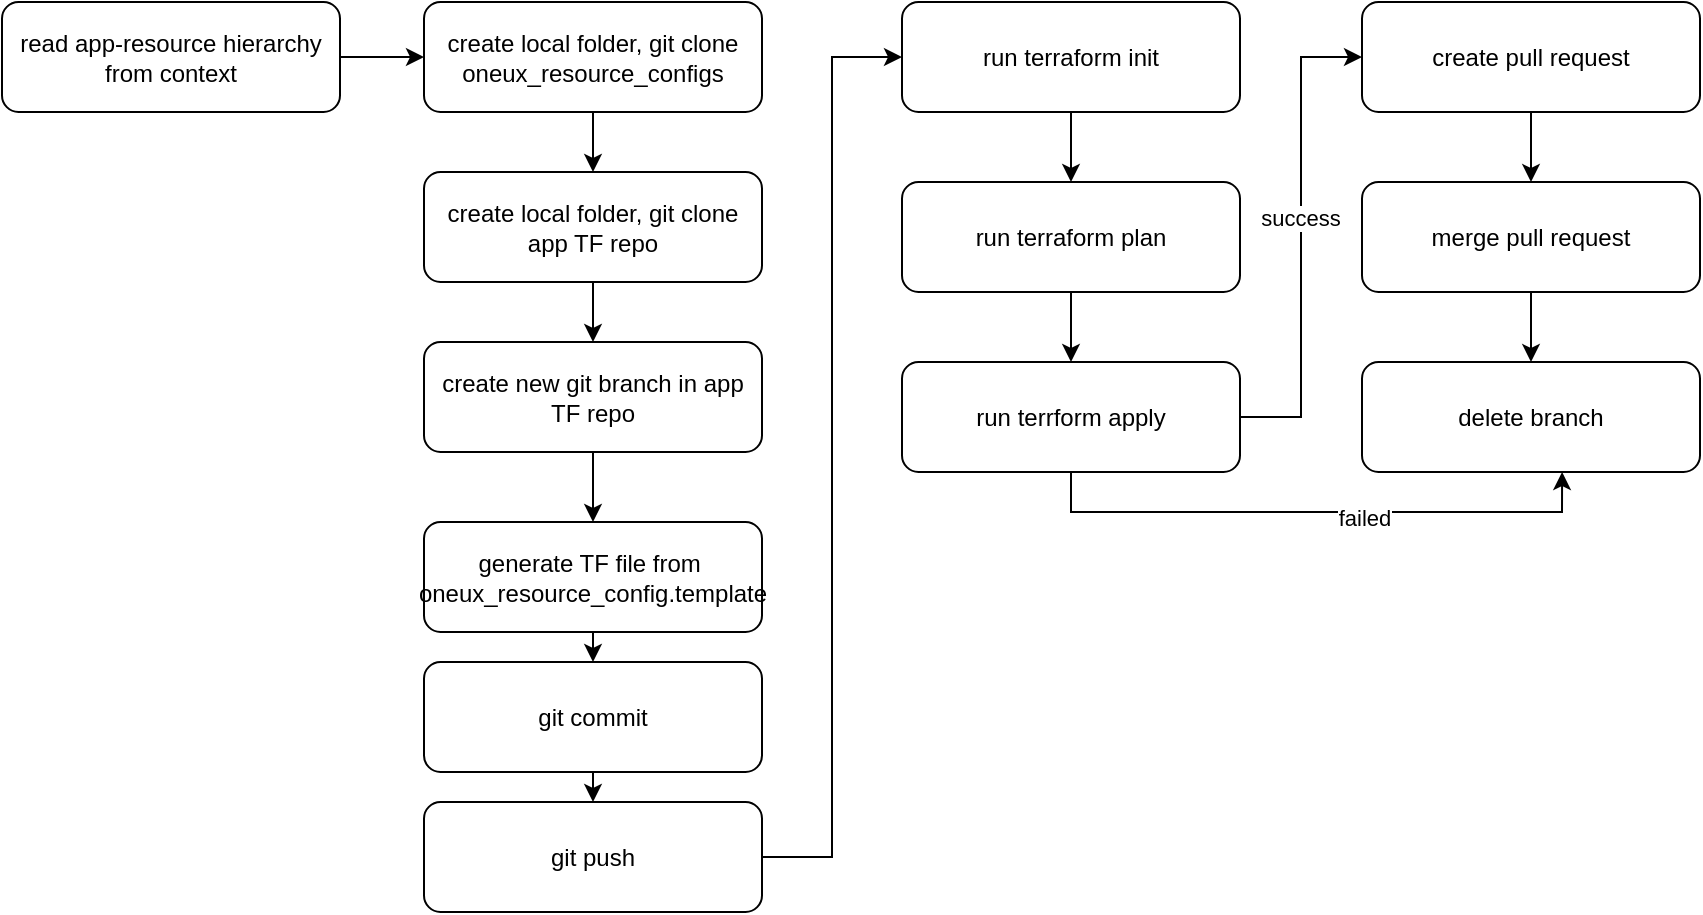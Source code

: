 <mxfile version="15.4.3" type="github">
  <diagram id="C5RBs43oDa-KdzZeNtuy" name="Page-1">
    <mxGraphModel dx="846" dy="392" grid="1" gridSize="10" guides="1" tooltips="1" connect="1" arrows="1" fold="1" page="1" pageScale="1" pageWidth="827" pageHeight="1169" math="0" shadow="0">
      <root>
        <mxCell id="WIyWlLk6GJQsqaUBKTNV-0" />
        <mxCell id="WIyWlLk6GJQsqaUBKTNV-1" parent="WIyWlLk6GJQsqaUBKTNV-0" />
        <mxCell id="1nmihoqW4mfk5_uz0Vci-8" style="edgeStyle=orthogonalEdgeStyle;rounded=0;orthogonalLoop=1;jettySize=auto;html=1;exitX=0.5;exitY=1;exitDx=0;exitDy=0;entryX=0.5;entryY=0;entryDx=0;entryDy=0;" edge="1" parent="WIyWlLk6GJQsqaUBKTNV-1" source="1nmihoqW4mfk5_uz0Vci-0" target="1nmihoqW4mfk5_uz0Vci-1">
          <mxGeometry relative="1" as="geometry" />
        </mxCell>
        <mxCell id="1nmihoqW4mfk5_uz0Vci-0" value="create local folder, git clone oneux_resource_configs " style="rounded=1;whiteSpace=wrap;html=1;fontSize=12;glass=0;strokeWidth=1;shadow=0;" vertex="1" parent="WIyWlLk6GJQsqaUBKTNV-1">
          <mxGeometry x="511" y="80" width="169" height="55" as="geometry" />
        </mxCell>
        <mxCell id="1nmihoqW4mfk5_uz0Vci-9" style="edgeStyle=orthogonalEdgeStyle;rounded=0;orthogonalLoop=1;jettySize=auto;html=1;exitX=0.5;exitY=1;exitDx=0;exitDy=0;" edge="1" parent="WIyWlLk6GJQsqaUBKTNV-1" source="1nmihoqW4mfk5_uz0Vci-1" target="1nmihoqW4mfk5_uz0Vci-4">
          <mxGeometry relative="1" as="geometry" />
        </mxCell>
        <mxCell id="1nmihoqW4mfk5_uz0Vci-1" value="create local folder, git clone app TF repo " style="rounded=1;whiteSpace=wrap;html=1;fontSize=12;glass=0;strokeWidth=1;shadow=0;" vertex="1" parent="WIyWlLk6GJQsqaUBKTNV-1">
          <mxGeometry x="511" y="165" width="169" height="55" as="geometry" />
        </mxCell>
        <mxCell id="1nmihoqW4mfk5_uz0Vci-13" style="edgeStyle=orthogonalEdgeStyle;rounded=0;orthogonalLoop=1;jettySize=auto;html=1;exitX=1;exitY=0.5;exitDx=0;exitDy=0;" edge="1" parent="WIyWlLk6GJQsqaUBKTNV-1" source="1nmihoqW4mfk5_uz0Vci-2" target="1nmihoqW4mfk5_uz0Vci-0">
          <mxGeometry relative="1" as="geometry" />
        </mxCell>
        <mxCell id="1nmihoqW4mfk5_uz0Vci-2" value="read app-resource hierarchy from context" style="rounded=1;whiteSpace=wrap;html=1;fontSize=12;glass=0;strokeWidth=1;shadow=0;" vertex="1" parent="WIyWlLk6GJQsqaUBKTNV-1">
          <mxGeometry x="300" y="80" width="169" height="55" as="geometry" />
        </mxCell>
        <mxCell id="1nmihoqW4mfk5_uz0Vci-11" style="edgeStyle=orthogonalEdgeStyle;rounded=0;orthogonalLoop=1;jettySize=auto;html=1;exitX=0.5;exitY=1;exitDx=0;exitDy=0;entryX=0.5;entryY=0;entryDx=0;entryDy=0;" edge="1" parent="WIyWlLk6GJQsqaUBKTNV-1" source="1nmihoqW4mfk5_uz0Vci-3" target="1nmihoqW4mfk5_uz0Vci-5">
          <mxGeometry relative="1" as="geometry" />
        </mxCell>
        <mxCell id="1nmihoqW4mfk5_uz0Vci-3" value="generate TF file from&amp;nbsp; oneux_resource_config.template" style="rounded=1;whiteSpace=wrap;html=1;fontSize=12;glass=0;strokeWidth=1;shadow=0;" vertex="1" parent="WIyWlLk6GJQsqaUBKTNV-1">
          <mxGeometry x="511" y="340" width="169" height="55" as="geometry" />
        </mxCell>
        <mxCell id="1nmihoqW4mfk5_uz0Vci-10" style="edgeStyle=orthogonalEdgeStyle;rounded=0;orthogonalLoop=1;jettySize=auto;html=1;exitX=0.5;exitY=1;exitDx=0;exitDy=0;entryX=0.5;entryY=0;entryDx=0;entryDy=0;" edge="1" parent="WIyWlLk6GJQsqaUBKTNV-1" source="1nmihoqW4mfk5_uz0Vci-4" target="1nmihoqW4mfk5_uz0Vci-3">
          <mxGeometry relative="1" as="geometry" />
        </mxCell>
        <mxCell id="1nmihoqW4mfk5_uz0Vci-4" value="create new git branch in app TF repo" style="rounded=1;whiteSpace=wrap;html=1;fontSize=12;glass=0;strokeWidth=1;shadow=0;" vertex="1" parent="WIyWlLk6GJQsqaUBKTNV-1">
          <mxGeometry x="511" y="250" width="169" height="55" as="geometry" />
        </mxCell>
        <mxCell id="1nmihoqW4mfk5_uz0Vci-12" style="edgeStyle=orthogonalEdgeStyle;rounded=0;orthogonalLoop=1;jettySize=auto;html=1;exitX=0.5;exitY=1;exitDx=0;exitDy=0;entryX=0.5;entryY=0;entryDx=0;entryDy=0;" edge="1" parent="WIyWlLk6GJQsqaUBKTNV-1" source="1nmihoqW4mfk5_uz0Vci-5" target="1nmihoqW4mfk5_uz0Vci-7">
          <mxGeometry relative="1" as="geometry" />
        </mxCell>
        <mxCell id="1nmihoqW4mfk5_uz0Vci-5" value="git commit" style="rounded=1;whiteSpace=wrap;html=1;fontSize=12;glass=0;strokeWidth=1;shadow=0;" vertex="1" parent="WIyWlLk6GJQsqaUBKTNV-1">
          <mxGeometry x="511" y="410" width="169" height="55" as="geometry" />
        </mxCell>
        <mxCell id="1nmihoqW4mfk5_uz0Vci-17" style="edgeStyle=orthogonalEdgeStyle;rounded=0;orthogonalLoop=1;jettySize=auto;html=1;exitX=1;exitY=0.5;exitDx=0;exitDy=0;entryX=0;entryY=0.5;entryDx=0;entryDy=0;" edge="1" parent="WIyWlLk6GJQsqaUBKTNV-1" source="1nmihoqW4mfk5_uz0Vci-7" target="1nmihoqW4mfk5_uz0Vci-14">
          <mxGeometry relative="1" as="geometry" />
        </mxCell>
        <mxCell id="1nmihoqW4mfk5_uz0Vci-7" value="git push" style="rounded=1;whiteSpace=wrap;html=1;fontSize=12;glass=0;strokeWidth=1;shadow=0;" vertex="1" parent="WIyWlLk6GJQsqaUBKTNV-1">
          <mxGeometry x="511" y="480" width="169" height="55" as="geometry" />
        </mxCell>
        <mxCell id="1nmihoqW4mfk5_uz0Vci-18" style="edgeStyle=orthogonalEdgeStyle;rounded=0;orthogonalLoop=1;jettySize=auto;html=1;exitX=0.5;exitY=1;exitDx=0;exitDy=0;entryX=0.5;entryY=0;entryDx=0;entryDy=0;" edge="1" parent="WIyWlLk6GJQsqaUBKTNV-1" source="1nmihoqW4mfk5_uz0Vci-14" target="1nmihoqW4mfk5_uz0Vci-16">
          <mxGeometry relative="1" as="geometry" />
        </mxCell>
        <mxCell id="1nmihoqW4mfk5_uz0Vci-14" value="run terraform init" style="rounded=1;whiteSpace=wrap;html=1;fontSize=12;glass=0;strokeWidth=1;shadow=0;" vertex="1" parent="WIyWlLk6GJQsqaUBKTNV-1">
          <mxGeometry x="750" y="80" width="169" height="55" as="geometry" />
        </mxCell>
        <mxCell id="1nmihoqW4mfk5_uz0Vci-21" style="edgeStyle=orthogonalEdgeStyle;rounded=0;orthogonalLoop=1;jettySize=auto;html=1;exitX=1;exitY=0.5;exitDx=0;exitDy=0;entryX=0;entryY=0.5;entryDx=0;entryDy=0;" edge="1" parent="WIyWlLk6GJQsqaUBKTNV-1" source="1nmihoqW4mfk5_uz0Vci-15" target="1nmihoqW4mfk5_uz0Vci-20">
          <mxGeometry relative="1" as="geometry" />
        </mxCell>
        <mxCell id="1nmihoqW4mfk5_uz0Vci-26" value="success" style="edgeLabel;html=1;align=center;verticalAlign=middle;resizable=0;points=[];" vertex="1" connectable="0" parent="1nmihoqW4mfk5_uz0Vci-21">
          <mxGeometry x="0.079" y="2" relative="1" as="geometry">
            <mxPoint x="1" as="offset" />
          </mxGeometry>
        </mxCell>
        <mxCell id="1nmihoqW4mfk5_uz0Vci-27" style="edgeStyle=orthogonalEdgeStyle;rounded=0;orthogonalLoop=1;jettySize=auto;html=1;exitX=0.5;exitY=1;exitDx=0;exitDy=0;entryX=0.592;entryY=1;entryDx=0;entryDy=0;entryPerimeter=0;" edge="1" parent="WIyWlLk6GJQsqaUBKTNV-1" source="1nmihoqW4mfk5_uz0Vci-15" target="1nmihoqW4mfk5_uz0Vci-23">
          <mxGeometry relative="1" as="geometry" />
        </mxCell>
        <mxCell id="1nmihoqW4mfk5_uz0Vci-28" value="failed" style="edgeLabel;html=1;align=center;verticalAlign=middle;resizable=0;points=[];" vertex="1" connectable="0" parent="1nmihoqW4mfk5_uz0Vci-27">
          <mxGeometry x="0.166" y="-3" relative="1" as="geometry">
            <mxPoint as="offset" />
          </mxGeometry>
        </mxCell>
        <mxCell id="1nmihoqW4mfk5_uz0Vci-15" value="run terrform apply" style="rounded=1;whiteSpace=wrap;html=1;fontSize=12;glass=0;strokeWidth=1;shadow=0;" vertex="1" parent="WIyWlLk6GJQsqaUBKTNV-1">
          <mxGeometry x="750" y="260" width="169" height="55" as="geometry" />
        </mxCell>
        <mxCell id="1nmihoqW4mfk5_uz0Vci-19" style="edgeStyle=orthogonalEdgeStyle;rounded=0;orthogonalLoop=1;jettySize=auto;html=1;exitX=0.5;exitY=1;exitDx=0;exitDy=0;entryX=0.5;entryY=0;entryDx=0;entryDy=0;" edge="1" parent="WIyWlLk6GJQsqaUBKTNV-1" source="1nmihoqW4mfk5_uz0Vci-16" target="1nmihoqW4mfk5_uz0Vci-15">
          <mxGeometry relative="1" as="geometry" />
        </mxCell>
        <mxCell id="1nmihoqW4mfk5_uz0Vci-16" value="run terraform plan" style="rounded=1;whiteSpace=wrap;html=1;fontSize=12;glass=0;strokeWidth=1;shadow=0;" vertex="1" parent="WIyWlLk6GJQsqaUBKTNV-1">
          <mxGeometry x="750" y="170" width="169" height="55" as="geometry" />
        </mxCell>
        <mxCell id="1nmihoqW4mfk5_uz0Vci-24" style="edgeStyle=orthogonalEdgeStyle;rounded=0;orthogonalLoop=1;jettySize=auto;html=1;exitX=0.5;exitY=1;exitDx=0;exitDy=0;" edge="1" parent="WIyWlLk6GJQsqaUBKTNV-1" source="1nmihoqW4mfk5_uz0Vci-20" target="1nmihoqW4mfk5_uz0Vci-22">
          <mxGeometry relative="1" as="geometry" />
        </mxCell>
        <mxCell id="1nmihoqW4mfk5_uz0Vci-20" value="create pull request" style="rounded=1;whiteSpace=wrap;html=1;fontSize=12;glass=0;strokeWidth=1;shadow=0;" vertex="1" parent="WIyWlLk6GJQsqaUBKTNV-1">
          <mxGeometry x="980" y="80" width="169" height="55" as="geometry" />
        </mxCell>
        <mxCell id="1nmihoqW4mfk5_uz0Vci-25" style="edgeStyle=orthogonalEdgeStyle;rounded=0;orthogonalLoop=1;jettySize=auto;html=1;exitX=0.5;exitY=1;exitDx=0;exitDy=0;entryX=0.5;entryY=0;entryDx=0;entryDy=0;" edge="1" parent="WIyWlLk6GJQsqaUBKTNV-1" source="1nmihoqW4mfk5_uz0Vci-22" target="1nmihoqW4mfk5_uz0Vci-23">
          <mxGeometry relative="1" as="geometry" />
        </mxCell>
        <mxCell id="1nmihoqW4mfk5_uz0Vci-22" value="merge pull request " style="rounded=1;whiteSpace=wrap;html=1;fontSize=12;glass=0;strokeWidth=1;shadow=0;" vertex="1" parent="WIyWlLk6GJQsqaUBKTNV-1">
          <mxGeometry x="980" y="170" width="169" height="55" as="geometry" />
        </mxCell>
        <mxCell id="1nmihoqW4mfk5_uz0Vci-23" value="delete branch" style="rounded=1;whiteSpace=wrap;html=1;fontSize=12;glass=0;strokeWidth=1;shadow=0;" vertex="1" parent="WIyWlLk6GJQsqaUBKTNV-1">
          <mxGeometry x="980" y="260" width="169" height="55" as="geometry" />
        </mxCell>
      </root>
    </mxGraphModel>
  </diagram>
</mxfile>
